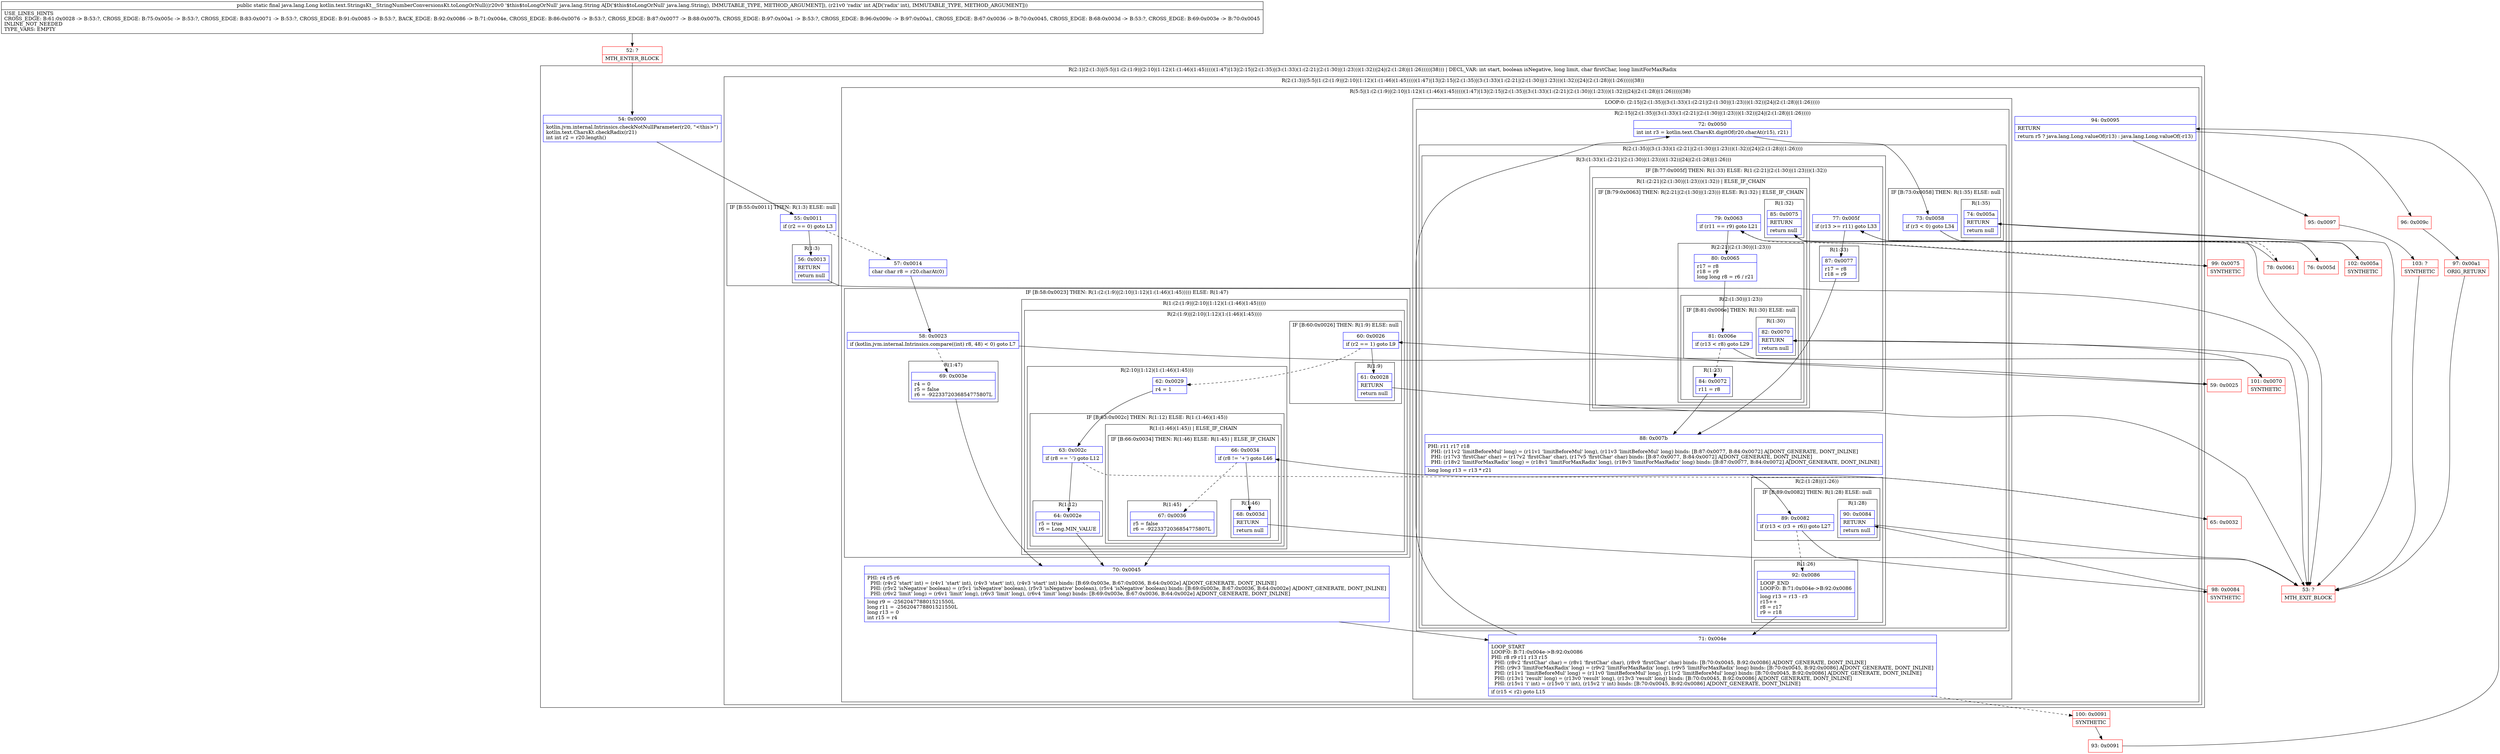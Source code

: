 digraph "CFG forkotlin.text.StringsKt__StringNumberConversionsKt.toLongOrNull(Ljava\/lang\/String;I)Ljava\/lang\/Long;" {
subgraph cluster_Region_796708634 {
label = "R(2:1|(2:(1:3)|(5:5|(1:(2:(1:9)|(2:10|(1:12)(1:(1:46)(1:45)))))(1:47)|13|(2:15|(2:(1:35)|(3:(1:33)(1:(2:21|(2:(1:30)|(1:23)))(1:32))|24|(2:(1:28)|(1:26)))))|38))) | DECL_VAR: int start, boolean isNegative, long limit, char firstChar, long limitForMaxRadix\l";
node [shape=record,color=blue];
Node_54 [shape=record,label="{54\:\ 0x0000|kotlin.jvm.internal.Intrinsics.checkNotNullParameter(r20, \"\<this\>\")\lkotlin.text.CharsKt.checkRadix(r21)\lint int r2 = r20.length()\l}"];
subgraph cluster_Region_1843627825 {
label = "R(2:(1:3)|(5:5|(1:(2:(1:9)|(2:10|(1:12)(1:(1:46)(1:45)))))(1:47)|13|(2:15|(2:(1:35)|(3:(1:33)(1:(2:21|(2:(1:30)|(1:23)))(1:32))|24|(2:(1:28)|(1:26)))))|38))";
node [shape=record,color=blue];
subgraph cluster_IfRegion_1637775258 {
label = "IF [B:55:0x0011] THEN: R(1:3) ELSE: null";
node [shape=record,color=blue];
Node_55 [shape=record,label="{55\:\ 0x0011|if (r2 == 0) goto L3\l}"];
subgraph cluster_Region_1242049743 {
label = "R(1:3)";
node [shape=record,color=blue];
Node_56 [shape=record,label="{56\:\ 0x0013|RETURN\l|return null\l}"];
}
}
subgraph cluster_Region_1678913078 {
label = "R(5:5|(1:(2:(1:9)|(2:10|(1:12)(1:(1:46)(1:45)))))(1:47)|13|(2:15|(2:(1:35)|(3:(1:33)(1:(2:21|(2:(1:30)|(1:23)))(1:32))|24|(2:(1:28)|(1:26)))))|38)";
node [shape=record,color=blue];
Node_57 [shape=record,label="{57\:\ 0x0014|char char r8 = r20.charAt(0)\l}"];
subgraph cluster_IfRegion_1150677582 {
label = "IF [B:58:0x0023] THEN: R(1:(2:(1:9)|(2:10|(1:12)(1:(1:46)(1:45))))) ELSE: R(1:47)";
node [shape=record,color=blue];
Node_58 [shape=record,label="{58\:\ 0x0023|if (kotlin.jvm.internal.Intrinsics.compare((int) r8, 48) \< 0) goto L7\l}"];
subgraph cluster_Region_597272501 {
label = "R(1:(2:(1:9)|(2:10|(1:12)(1:(1:46)(1:45)))))";
node [shape=record,color=blue];
subgraph cluster_Region_1196915626 {
label = "R(2:(1:9)|(2:10|(1:12)(1:(1:46)(1:45))))";
node [shape=record,color=blue];
subgraph cluster_IfRegion_724776669 {
label = "IF [B:60:0x0026] THEN: R(1:9) ELSE: null";
node [shape=record,color=blue];
Node_60 [shape=record,label="{60\:\ 0x0026|if (r2 == 1) goto L9\l}"];
subgraph cluster_Region_914138750 {
label = "R(1:9)";
node [shape=record,color=blue];
Node_61 [shape=record,label="{61\:\ 0x0028|RETURN\l|return null\l}"];
}
}
subgraph cluster_Region_791941644 {
label = "R(2:10|(1:12)(1:(1:46)(1:45)))";
node [shape=record,color=blue];
Node_62 [shape=record,label="{62\:\ 0x0029|r4 = 1\l}"];
subgraph cluster_IfRegion_278548900 {
label = "IF [B:63:0x002c] THEN: R(1:12) ELSE: R(1:(1:46)(1:45))";
node [shape=record,color=blue];
Node_63 [shape=record,label="{63\:\ 0x002c|if (r8 == '\-') goto L12\l}"];
subgraph cluster_Region_545214983 {
label = "R(1:12)";
node [shape=record,color=blue];
Node_64 [shape=record,label="{64\:\ 0x002e|r5 = true\lr6 = Long.MIN_VALUE\l}"];
}
subgraph cluster_Region_1025083946 {
label = "R(1:(1:46)(1:45)) | ELSE_IF_CHAIN\l";
node [shape=record,color=blue];
subgraph cluster_IfRegion_1703722527 {
label = "IF [B:66:0x0034] THEN: R(1:46) ELSE: R(1:45) | ELSE_IF_CHAIN\l";
node [shape=record,color=blue];
Node_66 [shape=record,label="{66\:\ 0x0034|if (r8 != '+') goto L46\l}"];
subgraph cluster_Region_1406350899 {
label = "R(1:46)";
node [shape=record,color=blue];
Node_68 [shape=record,label="{68\:\ 0x003d|RETURN\l|return null\l}"];
}
subgraph cluster_Region_659811121 {
label = "R(1:45)";
node [shape=record,color=blue];
Node_67 [shape=record,label="{67\:\ 0x0036|r5 = false\lr6 = \-9223372036854775807L\l}"];
}
}
}
}
}
}
}
subgraph cluster_Region_801648044 {
label = "R(1:47)";
node [shape=record,color=blue];
Node_69 [shape=record,label="{69\:\ 0x003e|r4 = 0\lr5 = false\lr6 = \-9223372036854775807L\l}"];
}
}
Node_70 [shape=record,label="{70\:\ 0x0045|PHI: r4 r5 r6 \l  PHI: (r4v2 'start' int) = (r4v1 'start' int), (r4v3 'start' int), (r4v3 'start' int) binds: [B:69:0x003e, B:67:0x0036, B:64:0x002e] A[DONT_GENERATE, DONT_INLINE]\l  PHI: (r5v2 'isNegative' boolean) = (r5v1 'isNegative' boolean), (r5v3 'isNegative' boolean), (r5v4 'isNegative' boolean) binds: [B:69:0x003e, B:67:0x0036, B:64:0x002e] A[DONT_GENERATE, DONT_INLINE]\l  PHI: (r6v2 'limit' long) = (r6v1 'limit' long), (r6v3 'limit' long), (r6v4 'limit' long) binds: [B:69:0x003e, B:67:0x0036, B:64:0x002e] A[DONT_GENERATE, DONT_INLINE]\l|long r9 = \-256204778801521550L\llong r11 = \-256204778801521550L\llong r13 = 0\lint r15 = r4\l}"];
subgraph cluster_LoopRegion_761208984 {
label = "LOOP:0: (2:15|(2:(1:35)|(3:(1:33)(1:(2:21|(2:(1:30)|(1:23)))(1:32))|24|(2:(1:28)|(1:26)))))";
node [shape=record,color=blue];
Node_71 [shape=record,label="{71\:\ 0x004e|LOOP_START\lLOOP:0: B:71:0x004e\-\>B:92:0x0086\lPHI: r8 r9 r11 r13 r15 \l  PHI: (r8v2 'firstChar' char) = (r8v1 'firstChar' char), (r8v9 'firstChar' char) binds: [B:70:0x0045, B:92:0x0086] A[DONT_GENERATE, DONT_INLINE]\l  PHI: (r9v3 'limitForMaxRadix' long) = (r9v2 'limitForMaxRadix' long), (r9v5 'limitForMaxRadix' long) binds: [B:70:0x0045, B:92:0x0086] A[DONT_GENERATE, DONT_INLINE]\l  PHI: (r11v1 'limitBeforeMul' long) = (r11v0 'limitBeforeMul' long), (r11v2 'limitBeforeMul' long) binds: [B:70:0x0045, B:92:0x0086] A[DONT_GENERATE, DONT_INLINE]\l  PHI: (r13v1 'result' long) = (r13v0 'result' long), (r13v3 'result' long) binds: [B:70:0x0045, B:92:0x0086] A[DONT_GENERATE, DONT_INLINE]\l  PHI: (r15v1 'i' int) = (r15v0 'i' int), (r15v2 'i' int) binds: [B:70:0x0045, B:92:0x0086] A[DONT_GENERATE, DONT_INLINE]\l|if (r15 \< r2) goto L15\l}"];
subgraph cluster_Region_1923075642 {
label = "R(2:15|(2:(1:35)|(3:(1:33)(1:(2:21|(2:(1:30)|(1:23)))(1:32))|24|(2:(1:28)|(1:26)))))";
node [shape=record,color=blue];
Node_72 [shape=record,label="{72\:\ 0x0050|int int r3 = kotlin.text.CharsKt.digitOf(r20.charAt(r15), r21)\l}"];
subgraph cluster_Region_799378888 {
label = "R(2:(1:35)|(3:(1:33)(1:(2:21|(2:(1:30)|(1:23)))(1:32))|24|(2:(1:28)|(1:26))))";
node [shape=record,color=blue];
subgraph cluster_IfRegion_1671593161 {
label = "IF [B:73:0x0058] THEN: R(1:35) ELSE: null";
node [shape=record,color=blue];
Node_73 [shape=record,label="{73\:\ 0x0058|if (r3 \< 0) goto L34\l}"];
subgraph cluster_Region_2092536084 {
label = "R(1:35)";
node [shape=record,color=blue];
Node_74 [shape=record,label="{74\:\ 0x005a|RETURN\l|return null\l}"];
}
}
subgraph cluster_Region_1219541764 {
label = "R(3:(1:33)(1:(2:21|(2:(1:30)|(1:23)))(1:32))|24|(2:(1:28)|(1:26)))";
node [shape=record,color=blue];
subgraph cluster_IfRegion_2041385008 {
label = "IF [B:77:0x005f] THEN: R(1:33) ELSE: R(1:(2:21|(2:(1:30)|(1:23)))(1:32))";
node [shape=record,color=blue];
Node_77 [shape=record,label="{77\:\ 0x005f|if (r13 \>= r11) goto L33\l}"];
subgraph cluster_Region_116507608 {
label = "R(1:33)";
node [shape=record,color=blue];
Node_87 [shape=record,label="{87\:\ 0x0077|r17 = r8\lr18 = r9\l}"];
}
subgraph cluster_Region_226495603 {
label = "R(1:(2:21|(2:(1:30)|(1:23)))(1:32)) | ELSE_IF_CHAIN\l";
node [shape=record,color=blue];
subgraph cluster_IfRegion_1320464105 {
label = "IF [B:79:0x0063] THEN: R(2:21|(2:(1:30)|(1:23))) ELSE: R(1:32) | ELSE_IF_CHAIN\l";
node [shape=record,color=blue];
Node_79 [shape=record,label="{79\:\ 0x0063|if (r11 == r9) goto L21\l}"];
subgraph cluster_Region_1839023818 {
label = "R(2:21|(2:(1:30)|(1:23)))";
node [shape=record,color=blue];
Node_80 [shape=record,label="{80\:\ 0x0065|r17 = r8\lr18 = r9\llong long r8 = r6 \/ r21\l}"];
subgraph cluster_Region_1202241886 {
label = "R(2:(1:30)|(1:23))";
node [shape=record,color=blue];
subgraph cluster_IfRegion_588814952 {
label = "IF [B:81:0x006e] THEN: R(1:30) ELSE: null";
node [shape=record,color=blue];
Node_81 [shape=record,label="{81\:\ 0x006e|if (r13 \< r8) goto L29\l}"];
subgraph cluster_Region_1147195310 {
label = "R(1:30)";
node [shape=record,color=blue];
Node_82 [shape=record,label="{82\:\ 0x0070|RETURN\l|return null\l}"];
}
}
subgraph cluster_Region_1092575553 {
label = "R(1:23)";
node [shape=record,color=blue];
Node_84 [shape=record,label="{84\:\ 0x0072|r11 = r8\l}"];
}
}
}
subgraph cluster_Region_1960953607 {
label = "R(1:32)";
node [shape=record,color=blue];
Node_85 [shape=record,label="{85\:\ 0x0075|RETURN\l|return null\l}"];
}
}
}
}
Node_88 [shape=record,label="{88\:\ 0x007b|PHI: r11 r17 r18 \l  PHI: (r11v2 'limitBeforeMul' long) = (r11v1 'limitBeforeMul' long), (r11v3 'limitBeforeMul' long) binds: [B:87:0x0077, B:84:0x0072] A[DONT_GENERATE, DONT_INLINE]\l  PHI: (r17v3 'firstChar' char) = (r17v2 'firstChar' char), (r17v5 'firstChar' char) binds: [B:87:0x0077, B:84:0x0072] A[DONT_GENERATE, DONT_INLINE]\l  PHI: (r18v2 'limitForMaxRadix' long) = (r18v1 'limitForMaxRadix' long), (r18v3 'limitForMaxRadix' long) binds: [B:87:0x0077, B:84:0x0072] A[DONT_GENERATE, DONT_INLINE]\l|long long r13 = r13 * r21\l}"];
subgraph cluster_Region_2031070844 {
label = "R(2:(1:28)|(1:26))";
node [shape=record,color=blue];
subgraph cluster_IfRegion_76439823 {
label = "IF [B:89:0x0082] THEN: R(1:28) ELSE: null";
node [shape=record,color=blue];
Node_89 [shape=record,label="{89\:\ 0x0082|if (r13 \< (r3 + r6)) goto L27\l}"];
subgraph cluster_Region_2024546866 {
label = "R(1:28)";
node [shape=record,color=blue];
Node_90 [shape=record,label="{90\:\ 0x0084|RETURN\l|return null\l}"];
}
}
subgraph cluster_Region_1981986697 {
label = "R(1:26)";
node [shape=record,color=blue];
Node_92 [shape=record,label="{92\:\ 0x0086|LOOP_END\lLOOP:0: B:71:0x004e\-\>B:92:0x0086\l|long r13 = r13 \- r3\lr15++\lr8 = r17\lr9 = r18\l}"];
}
}
}
}
}
}
Node_94 [shape=record,label="{94\:\ 0x0095|RETURN\l|return r5 ? java.lang.Long.valueOf(r13) : java.lang.Long.valueOf(\-r13)\l}"];
}
}
}
Node_52 [shape=record,color=red,label="{52\:\ ?|MTH_ENTER_BLOCK\l}"];
Node_53 [shape=record,color=red,label="{53\:\ ?|MTH_EXIT_BLOCK\l}"];
Node_59 [shape=record,color=red,label="{59\:\ 0x0025}"];
Node_76 [shape=record,color=red,label="{76\:\ 0x005d}"];
Node_78 [shape=record,color=red,label="{78\:\ 0x0061}"];
Node_98 [shape=record,color=red,label="{98\:\ 0x0084|SYNTHETIC\l}"];
Node_101 [shape=record,color=red,label="{101\:\ 0x0070|SYNTHETIC\l}"];
Node_99 [shape=record,color=red,label="{99\:\ 0x0075|SYNTHETIC\l}"];
Node_102 [shape=record,color=red,label="{102\:\ 0x005a|SYNTHETIC\l}"];
Node_100 [shape=record,color=red,label="{100\:\ 0x0091|SYNTHETIC\l}"];
Node_93 [shape=record,color=red,label="{93\:\ 0x0091}"];
Node_95 [shape=record,color=red,label="{95\:\ 0x0097}"];
Node_103 [shape=record,color=red,label="{103\:\ ?|SYNTHETIC\l}"];
Node_96 [shape=record,color=red,label="{96\:\ 0x009c}"];
Node_97 [shape=record,color=red,label="{97\:\ 0x00a1|ORIG_RETURN\l}"];
Node_65 [shape=record,color=red,label="{65\:\ 0x0032}"];
MethodNode[shape=record,label="{public static final java.lang.Long kotlin.text.StringsKt__StringNumberConversionsKt.toLongOrNull((r20v0 '$this$toLongOrNull' java.lang.String A[D('$this$toLongOrNull' java.lang.String), IMMUTABLE_TYPE, METHOD_ARGUMENT]), (r21v0 'radix' int A[D('radix' int), IMMUTABLE_TYPE, METHOD_ARGUMENT]))  | USE_LINES_HINTS\lCROSS_EDGE: B:61:0x0028 \-\> B:53:?, CROSS_EDGE: B:75:0x005c \-\> B:53:?, CROSS_EDGE: B:83:0x0071 \-\> B:53:?, CROSS_EDGE: B:91:0x0085 \-\> B:53:?, BACK_EDGE: B:92:0x0086 \-\> B:71:0x004e, CROSS_EDGE: B:86:0x0076 \-\> B:53:?, CROSS_EDGE: B:87:0x0077 \-\> B:88:0x007b, CROSS_EDGE: B:97:0x00a1 \-\> B:53:?, CROSS_EDGE: B:96:0x009c \-\> B:97:0x00a1, CROSS_EDGE: B:67:0x0036 \-\> B:70:0x0045, CROSS_EDGE: B:68:0x003d \-\> B:53:?, CROSS_EDGE: B:69:0x003e \-\> B:70:0x0045\lINLINE_NOT_NEEDED\lTYPE_VARS: EMPTY\l}"];
MethodNode -> Node_52;Node_54 -> Node_55;
Node_55 -> Node_56;
Node_55 -> Node_57[style=dashed];
Node_56 -> Node_53;
Node_57 -> Node_58;
Node_58 -> Node_59;
Node_58 -> Node_69[style=dashed];
Node_60 -> Node_61;
Node_60 -> Node_62[style=dashed];
Node_61 -> Node_53;
Node_62 -> Node_63;
Node_63 -> Node_64;
Node_63 -> Node_65[style=dashed];
Node_64 -> Node_70;
Node_66 -> Node_67[style=dashed];
Node_66 -> Node_68;
Node_68 -> Node_53;
Node_67 -> Node_70;
Node_69 -> Node_70;
Node_70 -> Node_71;
Node_71 -> Node_72;
Node_71 -> Node_100[style=dashed];
Node_72 -> Node_73;
Node_73 -> Node_76[style=dashed];
Node_73 -> Node_102;
Node_74 -> Node_53;
Node_77 -> Node_78[style=dashed];
Node_77 -> Node_87;
Node_87 -> Node_88;
Node_79 -> Node_80;
Node_79 -> Node_99[style=dashed];
Node_80 -> Node_81;
Node_81 -> Node_84[style=dashed];
Node_81 -> Node_101;
Node_82 -> Node_53;
Node_84 -> Node_88;
Node_85 -> Node_53;
Node_88 -> Node_89;
Node_89 -> Node_92[style=dashed];
Node_89 -> Node_98;
Node_90 -> Node_53;
Node_92 -> Node_71;
Node_94 -> Node_95;
Node_94 -> Node_96;
Node_52 -> Node_54;
Node_59 -> Node_60;
Node_76 -> Node_77;
Node_78 -> Node_79;
Node_98 -> Node_90;
Node_101 -> Node_82;
Node_99 -> Node_85;
Node_102 -> Node_74;
Node_100 -> Node_93;
Node_93 -> Node_94;
Node_95 -> Node_103;
Node_103 -> Node_53;
Node_96 -> Node_97;
Node_97 -> Node_53;
Node_65 -> Node_66;
}

